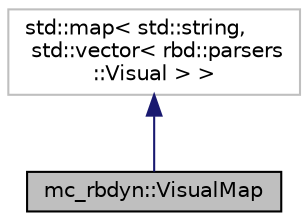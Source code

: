 digraph "mc_rbdyn::VisualMap"
{
 // INTERACTIVE_SVG=YES
  edge [fontname="Helvetica",fontsize="10",labelfontname="Helvetica",labelfontsize="10"];
  node [fontname="Helvetica",fontsize="10",shape=record];
  Node0 [label="mc_rbdyn::VisualMap",height=0.2,width=0.4,color="black", fillcolor="grey75", style="filled", fontcolor="black"];
  Node1 -> Node0 [dir="back",color="midnightblue",fontsize="10",style="solid",fontname="Helvetica"];
  Node1 [label="std::map\< std::string,\l std::vector\< rbd::parsers\l::Visual \> \>",height=0.2,width=0.4,color="grey75", fillcolor="white", style="filled"];
}
